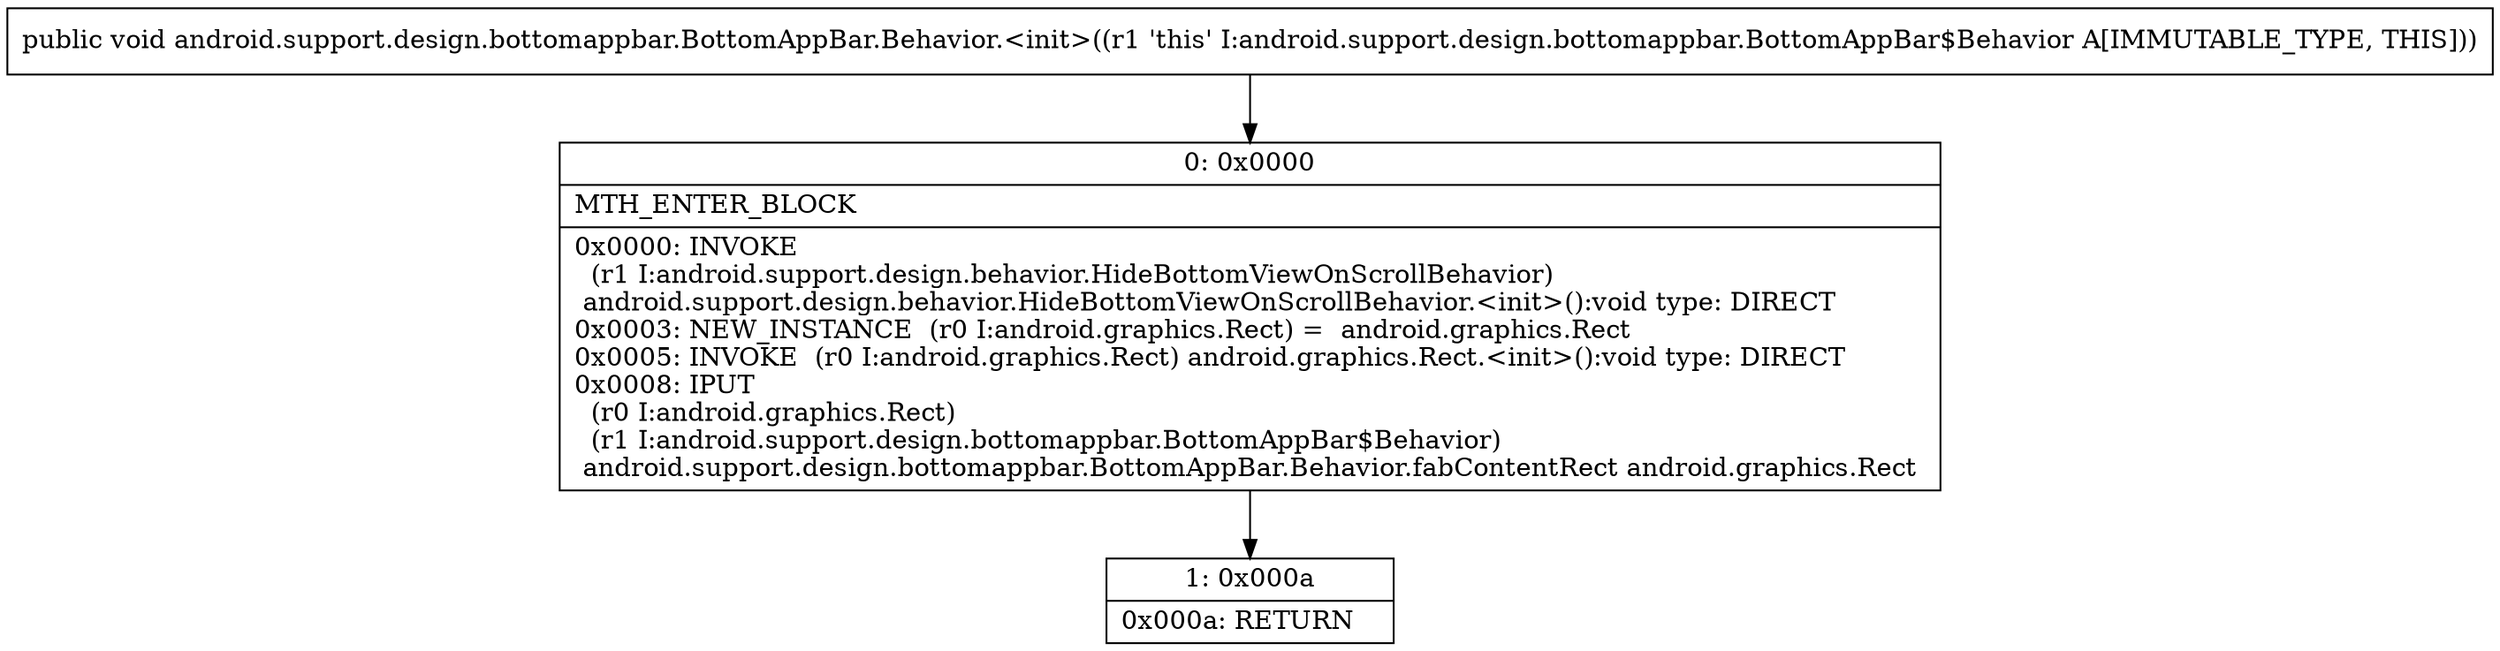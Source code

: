 digraph "CFG forandroid.support.design.bottomappbar.BottomAppBar.Behavior.\<init\>()V" {
Node_0 [shape=record,label="{0\:\ 0x0000|MTH_ENTER_BLOCK\l|0x0000: INVOKE  \l  (r1 I:android.support.design.behavior.HideBottomViewOnScrollBehavior)\l android.support.design.behavior.HideBottomViewOnScrollBehavior.\<init\>():void type: DIRECT \l0x0003: NEW_INSTANCE  (r0 I:android.graphics.Rect) =  android.graphics.Rect \l0x0005: INVOKE  (r0 I:android.graphics.Rect) android.graphics.Rect.\<init\>():void type: DIRECT \l0x0008: IPUT  \l  (r0 I:android.graphics.Rect)\l  (r1 I:android.support.design.bottomappbar.BottomAppBar$Behavior)\l android.support.design.bottomappbar.BottomAppBar.Behavior.fabContentRect android.graphics.Rect \l}"];
Node_1 [shape=record,label="{1\:\ 0x000a|0x000a: RETURN   \l}"];
MethodNode[shape=record,label="{public void android.support.design.bottomappbar.BottomAppBar.Behavior.\<init\>((r1 'this' I:android.support.design.bottomappbar.BottomAppBar$Behavior A[IMMUTABLE_TYPE, THIS])) }"];
MethodNode -> Node_0;
Node_0 -> Node_1;
}


